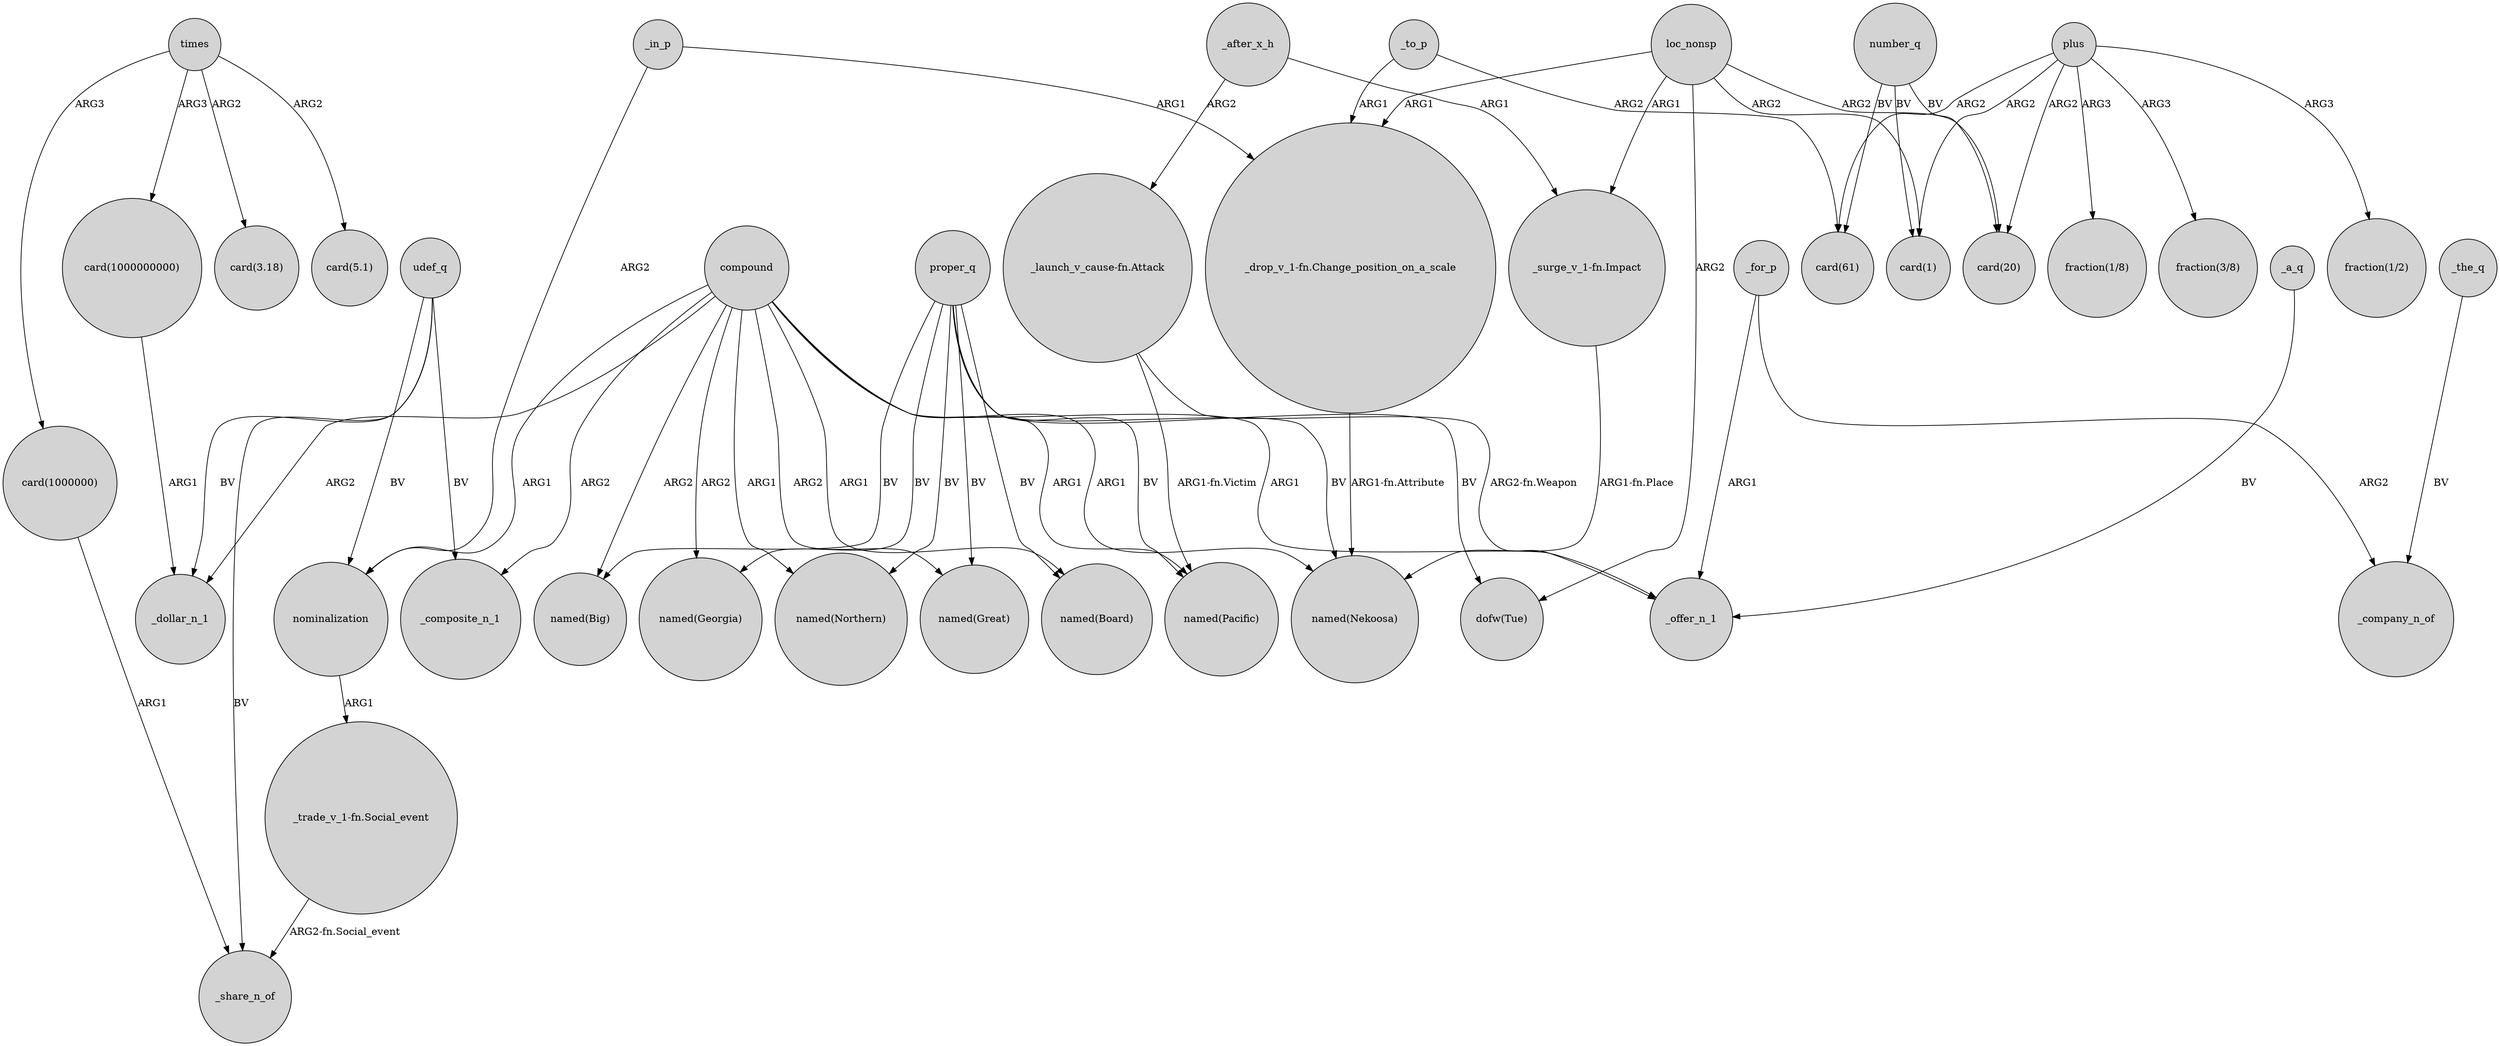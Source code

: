 digraph {
	node [shape=circle style=filled]
	"card(1000000000)" -> _dollar_n_1 [label=ARG1]
	number_q -> "card(20)" [label=BV]
	"_surge_v_1-fn.Impact" -> "named(Nekoosa)" [label="ARG1-fn.Place"]
	proper_q -> "named(Georgia)" [label=BV]
	compound -> "named(Great)" [label=ARG2]
	_for_p -> _offer_n_1 [label=ARG1]
	number_q -> "card(1)" [label=BV]
	compound -> "named(Big)" [label=ARG2]
	loc_nonsp -> "_drop_v_1-fn.Change_position_on_a_scale" [label=ARG1]
	plus -> "fraction(1/8)" [label=ARG3]
	udef_q -> nominalization [label=BV]
	_in_p -> "_drop_v_1-fn.Change_position_on_a_scale" [label=ARG1]
	"_launch_v_cause-fn.Attack" -> "named(Pacific)" [label="ARG1-fn.Victim"]
	times -> "card(1000000)" [label=ARG3]
	"_launch_v_cause-fn.Attack" -> _offer_n_1 [label="ARG2-fn.Weapon"]
	compound -> _dollar_n_1 [label=ARG2]
	"_trade_v_1-fn.Social_event" -> _share_n_of [label="ARG2-fn.Social_event"]
	times -> "card(1000000000)" [label=ARG3]
	times -> "card(3.18)" [label=ARG2]
	loc_nonsp -> "card(1)" [label=ARG2]
	plus -> "card(20)" [label=ARG2]
	plus -> "card(1)" [label=ARG2]
	nominalization -> "_trade_v_1-fn.Social_event" [label=ARG1]
	compound -> _offer_n_1 [label=ARG1]
	compound -> "named(Pacific)" [label=ARG1]
	compound -> nominalization [label=ARG1]
	_after_x_h -> "_surge_v_1-fn.Impact" [label=ARG1]
	proper_q -> "named(Northern)" [label=BV]
	number_q -> "card(61)" [label=BV]
	proper_q -> "named(Great)" [label=BV]
	loc_nonsp -> "card(20)" [label=ARG2]
	_to_p -> "_drop_v_1-fn.Change_position_on_a_scale" [label=ARG1]
	_after_x_h -> "_launch_v_cause-fn.Attack" [label=ARG2]
	udef_q -> _share_n_of [label=BV]
	udef_q -> _dollar_n_1 [label=BV]
	plus -> "fraction(3/8)" [label=ARG3]
	loc_nonsp -> "_surge_v_1-fn.Impact" [label=ARG1]
	compound -> "named(Northern)" [label=ARG1]
	"card(1000000)" -> _share_n_of [label=ARG1]
	_for_p -> _company_n_of [label=ARG2]
	proper_q -> "named(Pacific)" [label=BV]
	proper_q -> "named(Big)" [label=BV]
	proper_q -> "dofw(Tue)" [label=BV]
	udef_q -> _composite_n_1 [label=BV]
	"_drop_v_1-fn.Change_position_on_a_scale" -> "named(Nekoosa)" [label="ARG1-fn.Attribute"]
	proper_q -> "named(Board)" [label=BV]
	_a_q -> _offer_n_1 [label=BV]
	times -> "card(5.1)" [label=ARG2]
	loc_nonsp -> "dofw(Tue)" [label=ARG2]
	compound -> "named(Board)" [label=ARG1]
	_in_p -> nominalization [label=ARG2]
	_to_p -> "card(61)" [label=ARG2]
	compound -> _composite_n_1 [label=ARG2]
	compound -> "named(Georgia)" [label=ARG2]
	_the_q -> _company_n_of [label=BV]
	plus -> "card(61)" [label=ARG2]
	proper_q -> "named(Nekoosa)" [label=BV]
	plus -> "fraction(1/2)" [label=ARG3]
	compound -> "named(Nekoosa)" [label=ARG1]
}
